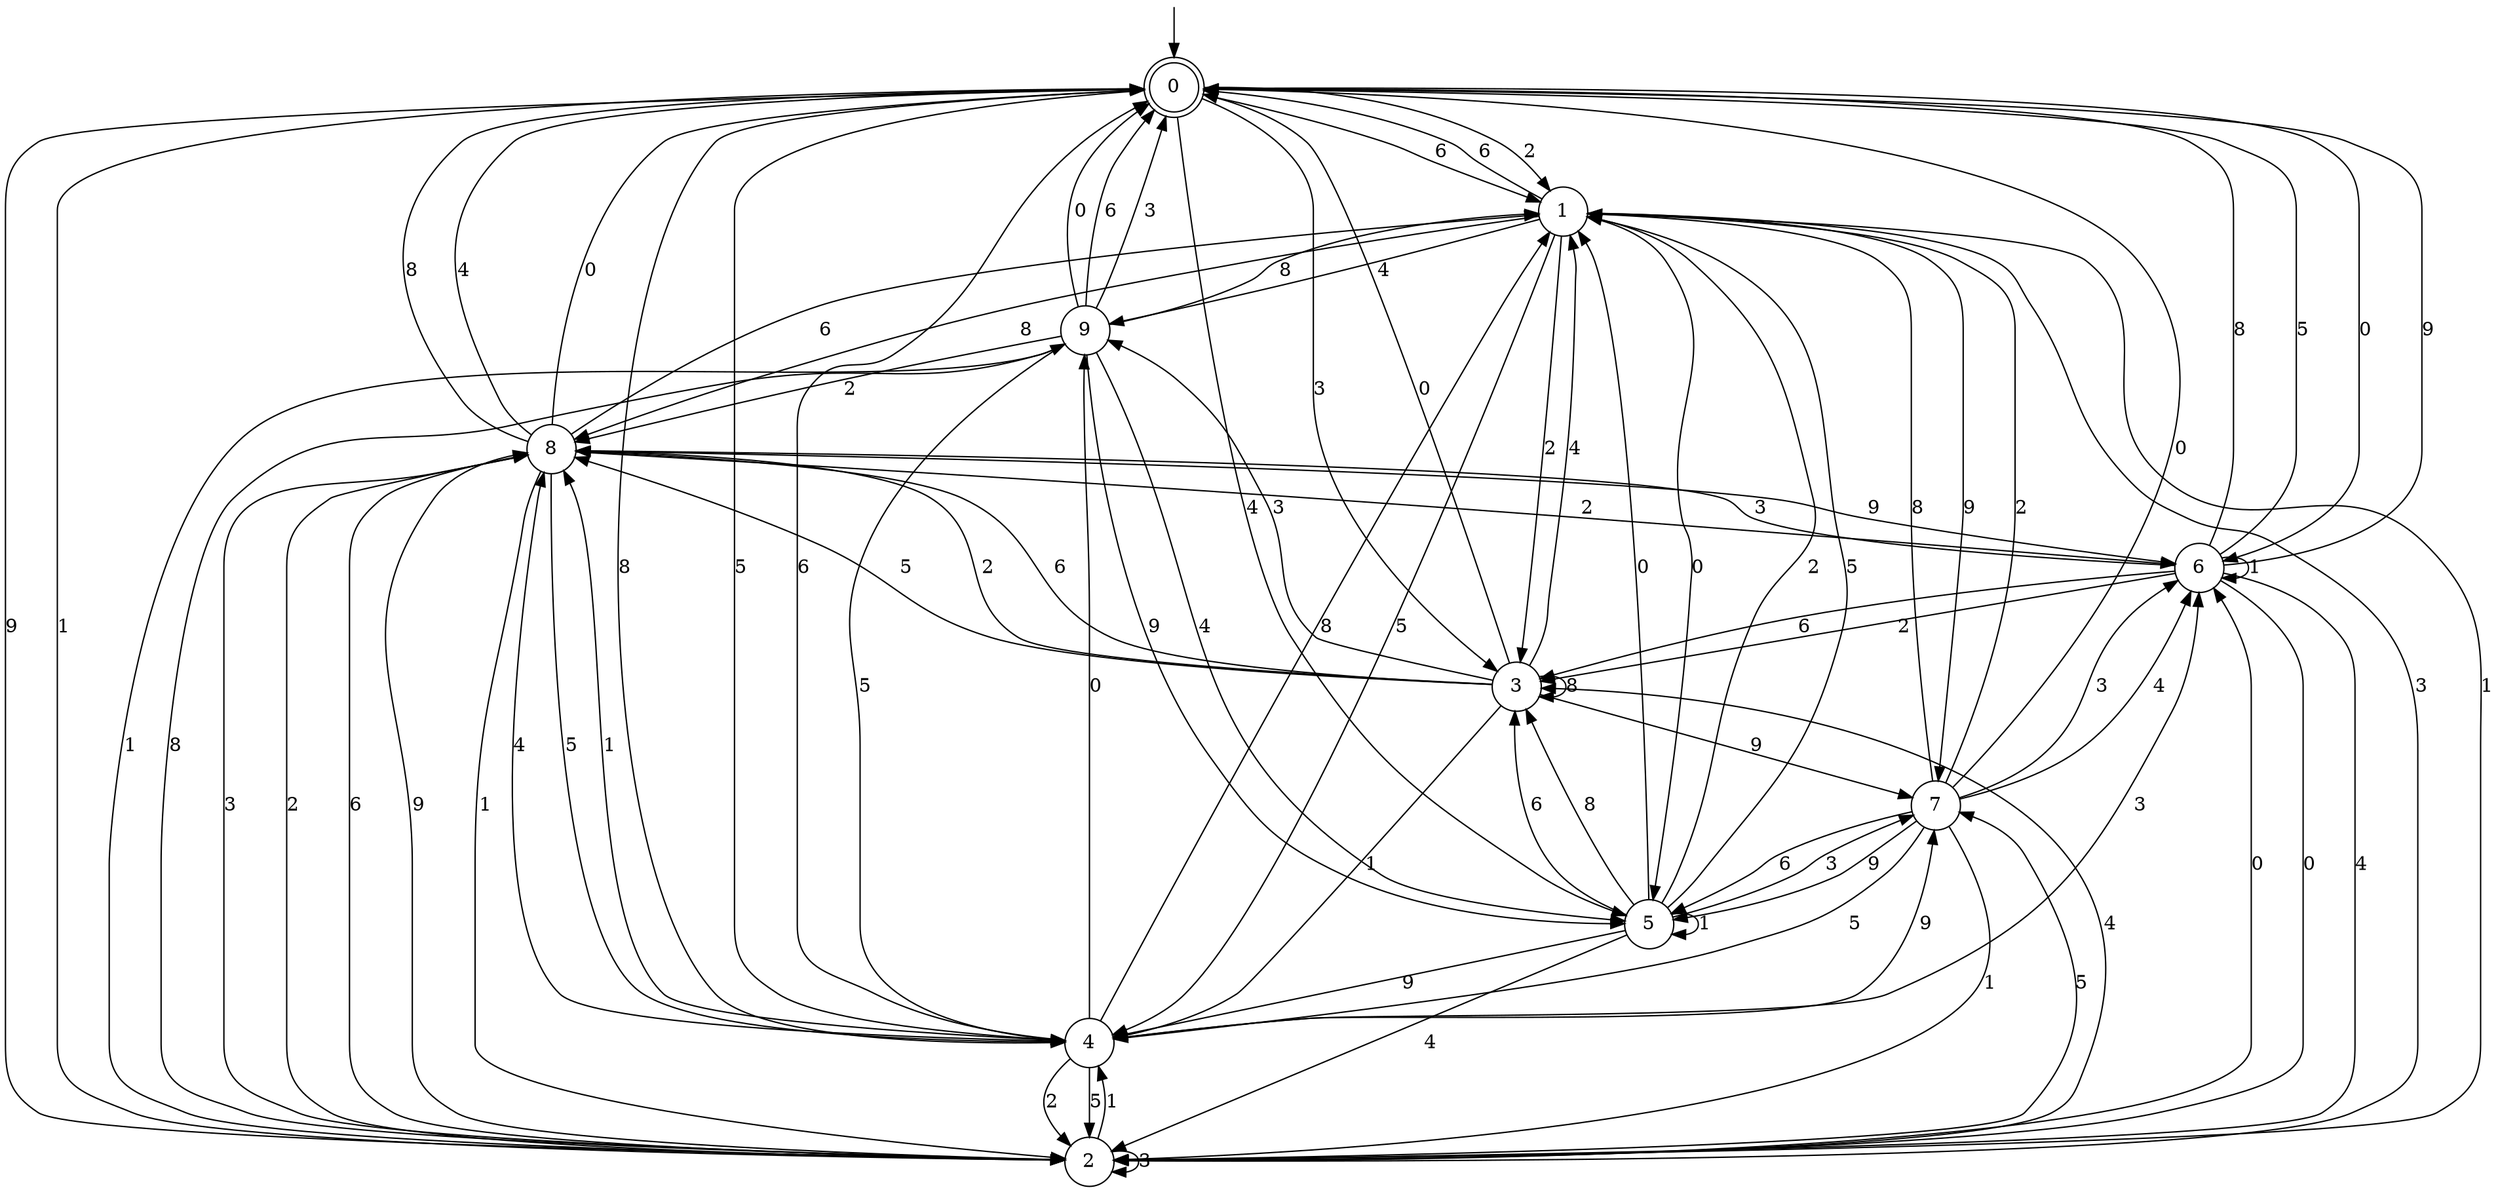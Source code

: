 digraph g {

	s0 [shape="doublecircle" label="0"];
	s1 [shape="circle" label="1"];
	s2 [shape="circle" label="2"];
	s3 [shape="circle" label="3"];
	s4 [shape="circle" label="4"];
	s5 [shape="circle" label="5"];
	s6 [shape="circle" label="6"];
	s7 [shape="circle" label="7"];
	s8 [shape="circle" label="8"];
	s9 [shape="circle" label="9"];
	s0 -> s1 [label="2"];
	s0 -> s1 [label="6"];
	s0 -> s2 [label="9"];
	s0 -> s2 [label="1"];
	s0 -> s3 [label="3"];
	s0 -> s4 [label="8"];
	s0 -> s4 [label="5"];
	s0 -> s5 [label="4"];
	s0 -> s6 [label="0"];
	s1 -> s3 [label="2"];
	s1 -> s0 [label="6"];
	s1 -> s7 [label="9"];
	s1 -> s2 [label="1"];
	s1 -> s2 [label="3"];
	s1 -> s8 [label="8"];
	s1 -> s4 [label="5"];
	s1 -> s9 [label="4"];
	s1 -> s5 [label="0"];
	s2 -> s8 [label="2"];
	s2 -> s8 [label="6"];
	s2 -> s8 [label="9"];
	s2 -> s4 [label="1"];
	s2 -> s2 [label="3"];
	s2 -> s9 [label="8"];
	s2 -> s7 [label="5"];
	s2 -> s3 [label="4"];
	s2 -> s6 [label="0"];
	s3 -> s8 [label="2"];
	s3 -> s8 [label="6"];
	s3 -> s7 [label="9"];
	s3 -> s4 [label="1"];
	s3 -> s9 [label="3"];
	s3 -> s3 [label="8"];
	s3 -> s8 [label="5"];
	s3 -> s1 [label="4"];
	s3 -> s0 [label="0"];
	s4 -> s2 [label="2"];
	s4 -> s0 [label="6"];
	s4 -> s7 [label="9"];
	s4 -> s8 [label="1"];
	s4 -> s6 [label="3"];
	s4 -> s1 [label="8"];
	s4 -> s2 [label="5"];
	s4 -> s8 [label="4"];
	s4 -> s9 [label="0"];
	s5 -> s1 [label="2"];
	s5 -> s3 [label="6"];
	s5 -> s4 [label="9"];
	s5 -> s5 [label="1"];
	s5 -> s7 [label="3"];
	s5 -> s3 [label="8"];
	s5 -> s1 [label="5"];
	s5 -> s2 [label="4"];
	s5 -> s1 [label="0"];
	s6 -> s3 [label="2"];
	s6 -> s3 [label="6"];
	s6 -> s0 [label="9"];
	s6 -> s6 [label="1"];
	s6 -> s8 [label="3"];
	s6 -> s0 [label="8"];
	s6 -> s0 [label="5"];
	s6 -> s2 [label="4"];
	s6 -> s2 [label="0"];
	s7 -> s1 [label="2"];
	s7 -> s5 [label="6"];
	s7 -> s5 [label="9"];
	s7 -> s2 [label="1"];
	s7 -> s6 [label="3"];
	s7 -> s1 [label="8"];
	s7 -> s4 [label="5"];
	s7 -> s6 [label="4"];
	s7 -> s0 [label="0"];
	s8 -> s6 [label="2"];
	s8 -> s1 [label="6"];
	s8 -> s6 [label="9"];
	s8 -> s2 [label="1"];
	s8 -> s2 [label="3"];
	s8 -> s0 [label="8"];
	s8 -> s4 [label="5"];
	s8 -> s0 [label="4"];
	s8 -> s0 [label="0"];
	s9 -> s8 [label="2"];
	s9 -> s0 [label="6"];
	s9 -> s5 [label="9"];
	s9 -> s2 [label="1"];
	s9 -> s0 [label="3"];
	s9 -> s1 [label="8"];
	s9 -> s4 [label="5"];
	s9 -> s5 [label="4"];
	s9 -> s0 [label="0"];

__start0 [label="" shape="none" width="0" height="0"];
__start0 -> s0;

}
